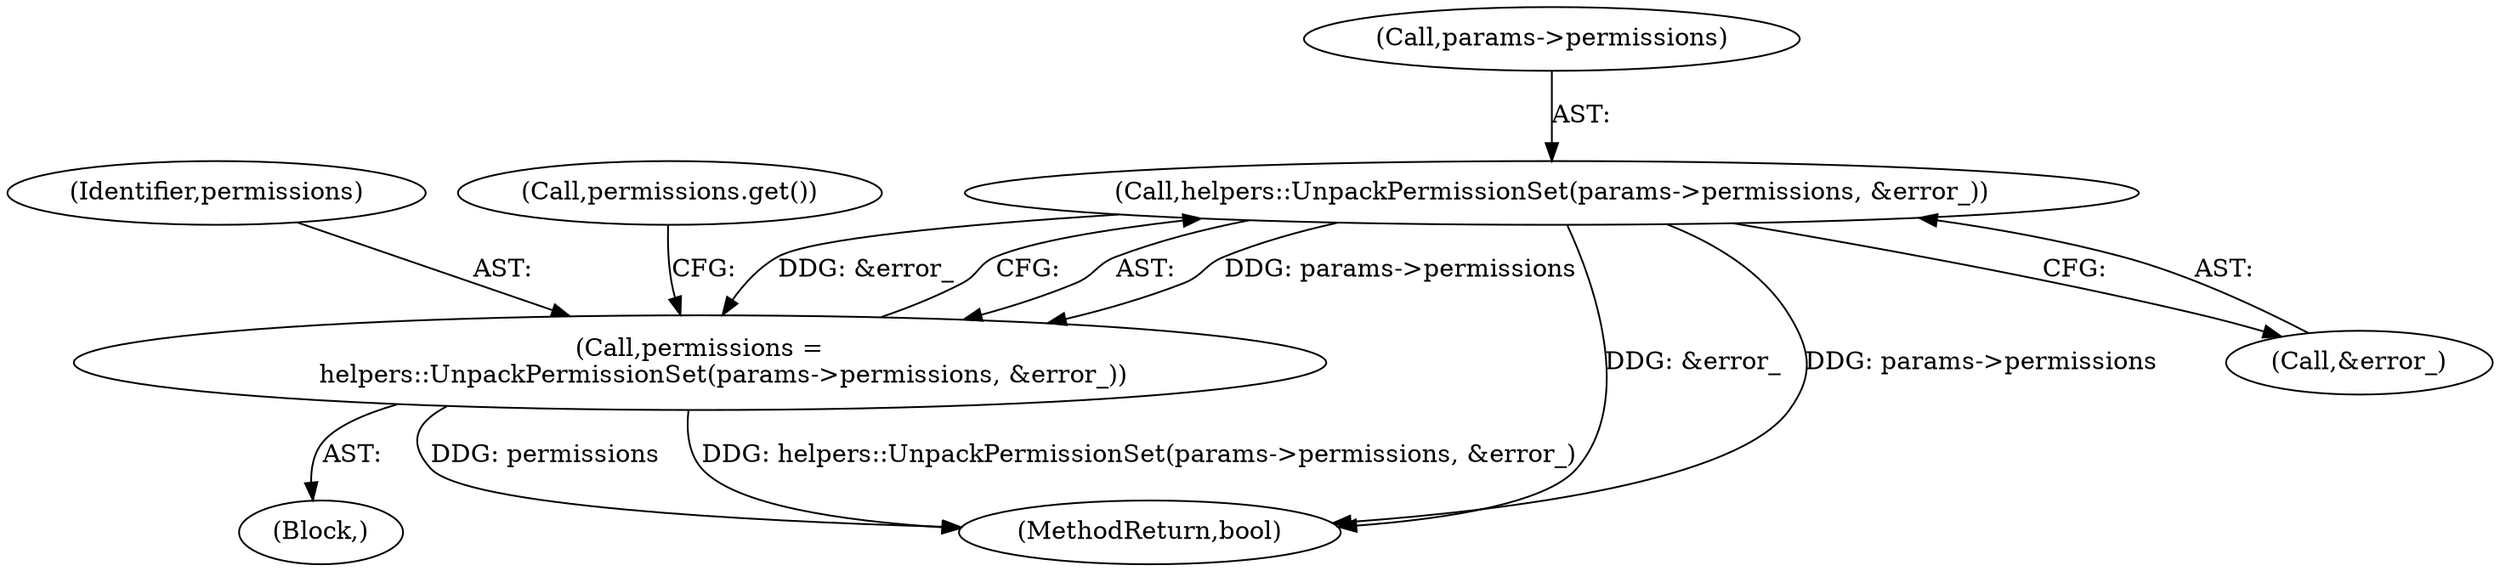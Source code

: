 digraph "1_Chrome_e21bdfb9c758ac411012ad84f83d26d3f7dd69fb_1@del" {
"1000115" [label="(Call,helpers::UnpackPermissionSet(params->permissions, &error_))"];
"1000113" [label="(Call,permissions =\n      helpers::UnpackPermissionSet(params->permissions, &error_))"];
"1000183" [label="(MethodReturn,bool)"];
"1000114" [label="(Identifier,permissions)"];
"1000123" [label="(Call,permissions.get())"];
"1000115" [label="(Call,helpers::UnpackPermissionSet(params->permissions, &error_))"];
"1000101" [label="(Block,)"];
"1000119" [label="(Call,&error_)"];
"1000116" [label="(Call,params->permissions)"];
"1000113" [label="(Call,permissions =\n      helpers::UnpackPermissionSet(params->permissions, &error_))"];
"1000115" -> "1000113"  [label="AST: "];
"1000115" -> "1000119"  [label="CFG: "];
"1000116" -> "1000115"  [label="AST: "];
"1000119" -> "1000115"  [label="AST: "];
"1000113" -> "1000115"  [label="CFG: "];
"1000115" -> "1000183"  [label="DDG: &error_"];
"1000115" -> "1000183"  [label="DDG: params->permissions"];
"1000115" -> "1000113"  [label="DDG: params->permissions"];
"1000115" -> "1000113"  [label="DDG: &error_"];
"1000113" -> "1000101"  [label="AST: "];
"1000114" -> "1000113"  [label="AST: "];
"1000123" -> "1000113"  [label="CFG: "];
"1000113" -> "1000183"  [label="DDG: permissions"];
"1000113" -> "1000183"  [label="DDG: helpers::UnpackPermissionSet(params->permissions, &error_)"];
}
